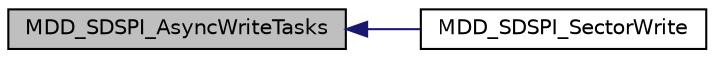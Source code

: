 digraph "MDD_SDSPI_AsyncWriteTasks"
{
  edge [fontname="Helvetica",fontsize="10",labelfontname="Helvetica",labelfontsize="10"];
  node [fontname="Helvetica",fontsize="10",shape=record];
  rankdir="LR";
  Node1 [label="MDD_SDSPI_AsyncWriteTasks",height=0.2,width=0.4,color="black", fillcolor="grey75", style="filled", fontcolor="black"];
  Node1 -> Node2 [dir="back",color="midnightblue",fontsize="10",style="solid",fontname="Helvetica"];
  Node2 [label="MDD_SDSPI_SectorWrite",height=0.2,width=0.4,color="black", fillcolor="white", style="filled",URL="$_s_d-_s_p_i_8c.html#a1d6db29d5e24aebec87110db1ca5823d"];
}
